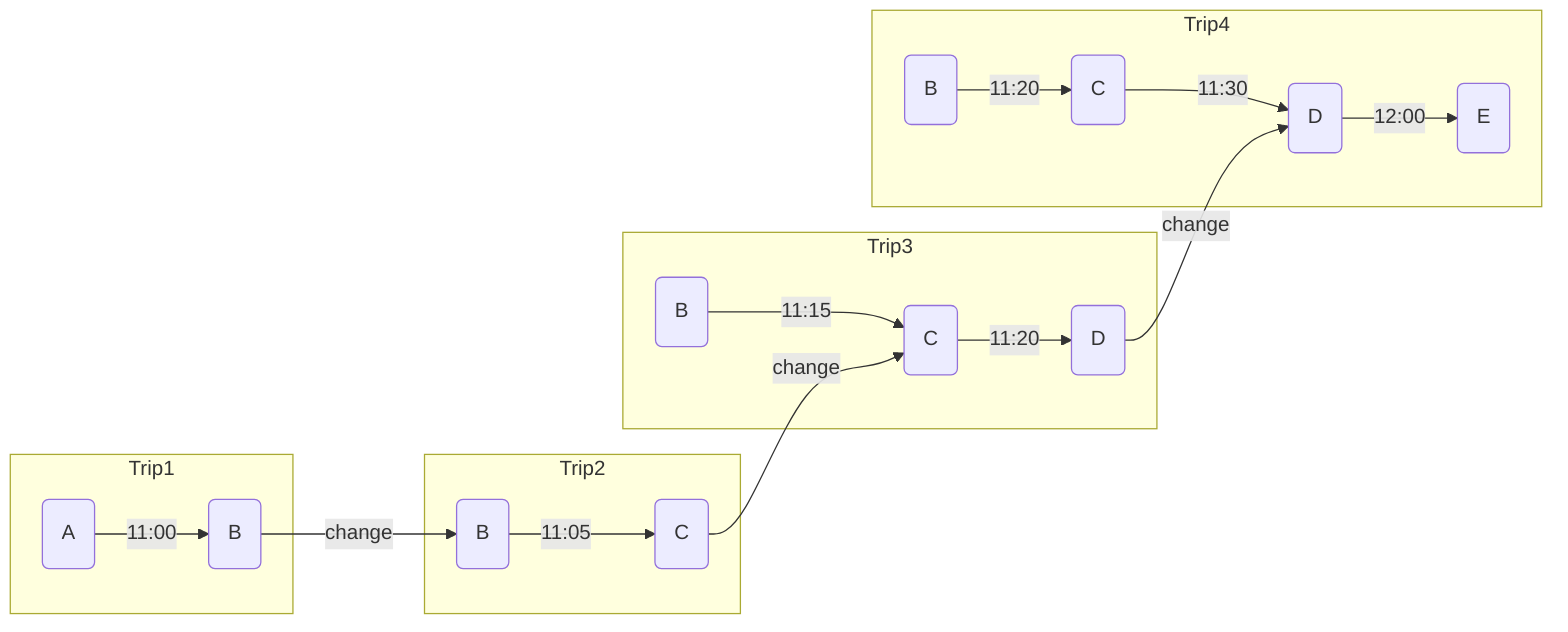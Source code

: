 graph LR

    A1(A)
    B1(B)

    B2(B)
    C2(C)

    B3(B)
    C3(C)
    D3(D)

    B4(B)
    C4(C)
    D4(D)
    E4(E)

    subgraph Trip4
      B4-->|11:20|C4
      C4-->|11:30|D4
      D4-->|12:00|E4
    end

    subgraph Trip3
      B3-->|11:15|C3
      C3-->|11:20|D3
      D3-->|change|D4
    end

    subgraph Trip2
      B2-->|11:05|C2
      C2-->|change|C3
    end

    subgraph Trip1
      A1-->|11:00|B1
      B1-->|change|B2
    end